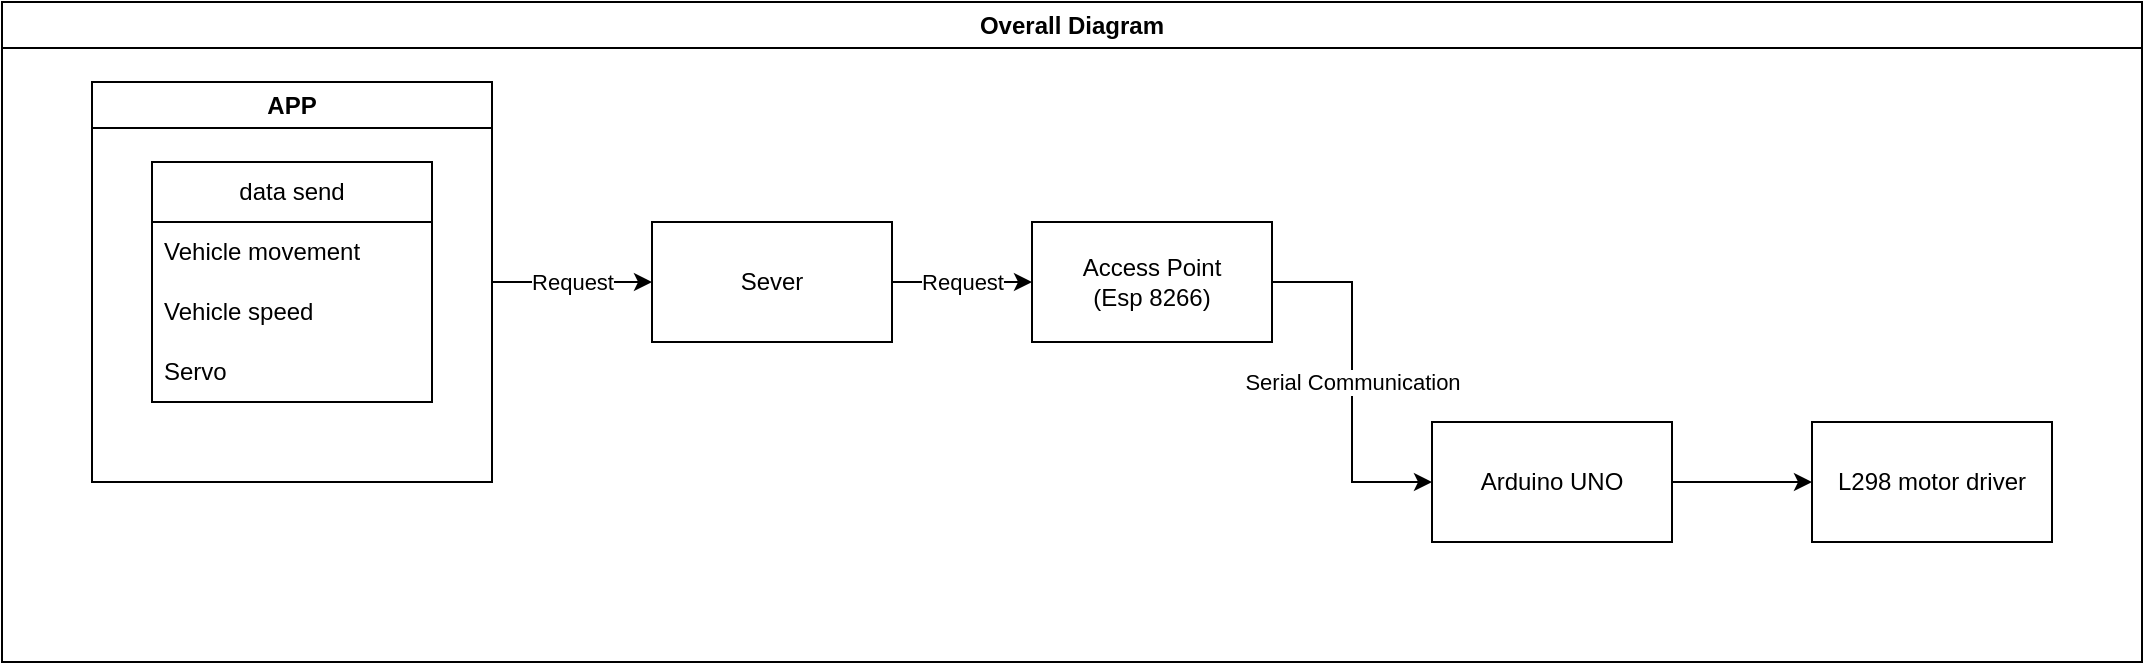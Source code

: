 <mxfile version="20.6.2" type="device"><diagram id="KEd4IeeIlecP0NdlVBXY" name="Page-1"><mxGraphModel dx="975" dy="575" grid="1" gridSize="10" guides="1" tooltips="1" connect="1" arrows="1" fold="1" page="1" pageScale="1" pageWidth="1169" pageHeight="827" math="0" shadow="0"><root><mxCell id="0"/><mxCell id="1" parent="0"/><mxCell id="WWCad7Op3XbYHLayVoGd-17" value="" style="group" vertex="1" connectable="0" parent="1"><mxGeometry x="49" y="249" width="1070" height="330" as="geometry"/></mxCell><mxCell id="WWCad7Op3XbYHLayVoGd-5" value="APP" style="swimlane;whiteSpace=wrap;html=1;" vertex="1" parent="WWCad7Op3XbYHLayVoGd-17"><mxGeometry x="45" y="40" width="200" height="200" as="geometry"/></mxCell><mxCell id="WWCad7Op3XbYHLayVoGd-1" value="data send" style="swimlane;fontStyle=0;childLayout=stackLayout;horizontal=1;startSize=30;horizontalStack=0;resizeParent=1;resizeParentMax=0;resizeLast=0;collapsible=1;marginBottom=0;whiteSpace=wrap;html=1;" vertex="1" parent="WWCad7Op3XbYHLayVoGd-5"><mxGeometry x="30" y="40" width="140" height="120" as="geometry"/></mxCell><mxCell id="WWCad7Op3XbYHLayVoGd-2" value="Vehicle movement" style="text;strokeColor=none;fillColor=none;align=left;verticalAlign=middle;spacingLeft=4;spacingRight=4;overflow=hidden;points=[[0,0.5],[1,0.5]];portConstraint=eastwest;rotatable=0;whiteSpace=wrap;html=1;" vertex="1" parent="WWCad7Op3XbYHLayVoGd-1"><mxGeometry y="30" width="140" height="30" as="geometry"/></mxCell><mxCell id="WWCad7Op3XbYHLayVoGd-3" value="Vehicle speed" style="text;strokeColor=none;fillColor=none;align=left;verticalAlign=middle;spacingLeft=4;spacingRight=4;overflow=hidden;points=[[0,0.5],[1,0.5]];portConstraint=eastwest;rotatable=0;whiteSpace=wrap;html=1;" vertex="1" parent="WWCad7Op3XbYHLayVoGd-1"><mxGeometry y="60" width="140" height="30" as="geometry"/></mxCell><mxCell id="WWCad7Op3XbYHLayVoGd-4" value="Servo" style="text;strokeColor=none;fillColor=none;align=left;verticalAlign=middle;spacingLeft=4;spacingRight=4;overflow=hidden;points=[[0,0.5],[1,0.5]];portConstraint=eastwest;rotatable=0;whiteSpace=wrap;html=1;" vertex="1" parent="WWCad7Op3XbYHLayVoGd-1"><mxGeometry y="90" width="140" height="30" as="geometry"/></mxCell><mxCell id="WWCad7Op3XbYHLayVoGd-7" value="Sever" style="rounded=0;whiteSpace=wrap;html=1;" vertex="1" parent="WWCad7Op3XbYHLayVoGd-17"><mxGeometry x="325" y="110" width="120" height="60" as="geometry"/></mxCell><mxCell id="WWCad7Op3XbYHLayVoGd-11" value="Request" style="edgeStyle=orthogonalEdgeStyle;rounded=0;orthogonalLoop=1;jettySize=auto;html=1;exitX=1;exitY=0.5;exitDx=0;exitDy=0;entryX=0;entryY=0.5;entryDx=0;entryDy=0;" edge="1" parent="WWCad7Op3XbYHLayVoGd-17" source="WWCad7Op3XbYHLayVoGd-5" target="WWCad7Op3XbYHLayVoGd-7"><mxGeometry relative="1" as="geometry"/></mxCell><mxCell id="WWCad7Op3XbYHLayVoGd-8" value="Access Point&lt;br&gt;(Esp 8266)" style="rounded=0;whiteSpace=wrap;html=1;" vertex="1" parent="WWCad7Op3XbYHLayVoGd-17"><mxGeometry x="515" y="110" width="120" height="60" as="geometry"/></mxCell><mxCell id="WWCad7Op3XbYHLayVoGd-12" value="Request" style="edgeStyle=orthogonalEdgeStyle;rounded=0;orthogonalLoop=1;jettySize=auto;html=1;exitX=1;exitY=0.5;exitDx=0;exitDy=0;entryX=0;entryY=0.5;entryDx=0;entryDy=0;" edge="1" parent="WWCad7Op3XbYHLayVoGd-17" source="WWCad7Op3XbYHLayVoGd-7" target="WWCad7Op3XbYHLayVoGd-8"><mxGeometry relative="1" as="geometry"/></mxCell><mxCell id="WWCad7Op3XbYHLayVoGd-9" value="Arduino UNO" style="rounded=0;whiteSpace=wrap;html=1;" vertex="1" parent="WWCad7Op3XbYHLayVoGd-17"><mxGeometry x="715" y="210" width="120" height="60" as="geometry"/></mxCell><mxCell id="WWCad7Op3XbYHLayVoGd-13" value="Serial Communication" style="edgeStyle=orthogonalEdgeStyle;rounded=0;orthogonalLoop=1;jettySize=auto;html=1;entryX=0;entryY=0.5;entryDx=0;entryDy=0;" edge="1" parent="WWCad7Op3XbYHLayVoGd-17" source="WWCad7Op3XbYHLayVoGd-8" target="WWCad7Op3XbYHLayVoGd-9"><mxGeometry relative="1" as="geometry"/></mxCell><mxCell id="WWCad7Op3XbYHLayVoGd-10" value="L298 motor driver" style="rounded=0;whiteSpace=wrap;html=1;" vertex="1" parent="WWCad7Op3XbYHLayVoGd-17"><mxGeometry x="905" y="210" width="120" height="60" as="geometry"/></mxCell><mxCell id="WWCad7Op3XbYHLayVoGd-14" style="edgeStyle=orthogonalEdgeStyle;rounded=0;orthogonalLoop=1;jettySize=auto;html=1;entryX=0;entryY=0.5;entryDx=0;entryDy=0;" edge="1" parent="WWCad7Op3XbYHLayVoGd-17" source="WWCad7Op3XbYHLayVoGd-9" target="WWCad7Op3XbYHLayVoGd-10"><mxGeometry relative="1" as="geometry"/></mxCell><mxCell id="WWCad7Op3XbYHLayVoGd-16" value="Overall Diagram" style="swimlane;whiteSpace=wrap;html=1;" vertex="1" parent="WWCad7Op3XbYHLayVoGd-17"><mxGeometry width="1070" height="330" as="geometry"/></mxCell></root></mxGraphModel></diagram></mxfile>